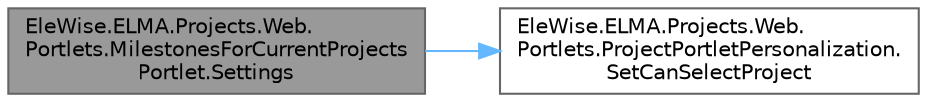 digraph "EleWise.ELMA.Projects.Web.Portlets.MilestonesForCurrentProjectsPortlet.Settings"
{
 // LATEX_PDF_SIZE
  bgcolor="transparent";
  edge [fontname=Helvetica,fontsize=10,labelfontname=Helvetica,labelfontsize=10];
  node [fontname=Helvetica,fontsize=10,shape=box,height=0.2,width=0.4];
  rankdir="LR";
  Node1 [id="Node000001",label="EleWise.ELMA.Projects.Web.\lPortlets.MilestonesForCurrentProjects\lPortlet.Settings",height=0.2,width=0.4,color="gray40", fillcolor="grey60", style="filled", fontcolor="black",tooltip=" "];
  Node1 -> Node2 [id="edge1_Node000001_Node000002",color="steelblue1",style="solid",tooltip=" "];
  Node2 [id="Node000002",label="EleWise.ELMA.Projects.Web.\lPortlets.ProjectPortletPersonalization.\lSetCanSelectProject",height=0.2,width=0.4,color="grey40", fillcolor="white", style="filled",URL="$class_ele_wise_1_1_e_l_m_a_1_1_projects_1_1_web_1_1_portlets_1_1_project_portlet_personalization.html#ab6049ab0caa07f34bb749e96a459a578",tooltip=" "];
}
